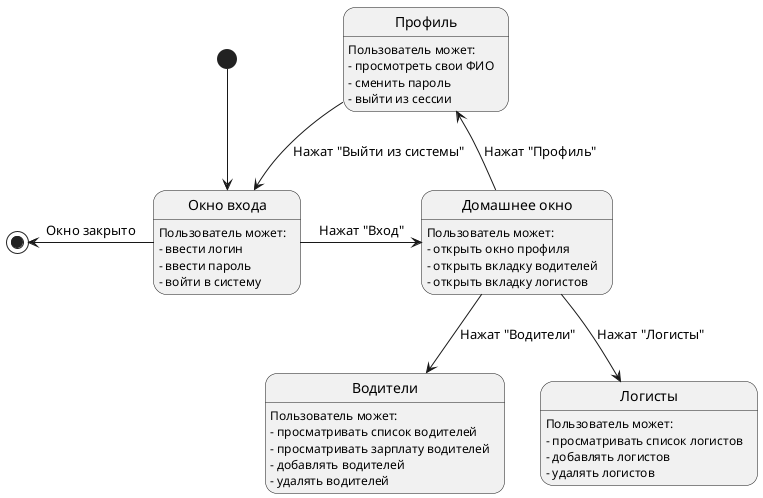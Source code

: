 @startuml

state "Окно входа" as login
state "Домашнее окно" as home
state "Профиль" as profile
state "Водители" as drivers
state "Логисты" as logists

login : Пользователь может:
login : - ввести логин
login : - ввести пароль
login : - войти в систему

profile : Пользователь может:
profile : - просмотреть свои ФИО
profile : - сменить пароль
profile : - выйти из сессии

home : Пользователь может:
home : - открыть окно профиля
home : - открыть вкладку водителей
home : - открыть вкладку логистов

drivers : Пользователь может:
drivers : - просматривать список водителей
drivers : - просматривать зарплату водителей
drivers : - добавлять водителей
drivers : - удалять водителей

logists : Пользователь может:
logists : - просматривать список логистов
logists : - добавлять логистов
logists : - удалять логистов

[*] -down-> login
login -right-> home : Нажат "Вход"
home -up-> profile : Нажат "Профиль"
home --> drivers : Нажат "Водители"
home --> logists : Нажат "Логисты"
profile --> login : Нажат "Выйти из системы"
login -left-> [*] : Окно закрыто

@enduml
